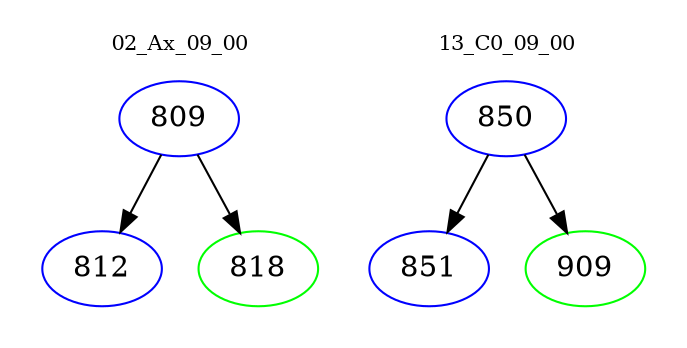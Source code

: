 digraph{
subgraph cluster_0 {
color = white
label = "02_Ax_09_00";
fontsize=10;
T0_809 [label="809", color="blue"]
T0_809 -> T0_812 [color="black"]
T0_812 [label="812", color="blue"]
T0_809 -> T0_818 [color="black"]
T0_818 [label="818", color="green"]
}
subgraph cluster_1 {
color = white
label = "13_C0_09_00";
fontsize=10;
T1_850 [label="850", color="blue"]
T1_850 -> T1_851 [color="black"]
T1_851 [label="851", color="blue"]
T1_850 -> T1_909 [color="black"]
T1_909 [label="909", color="green"]
}
}
